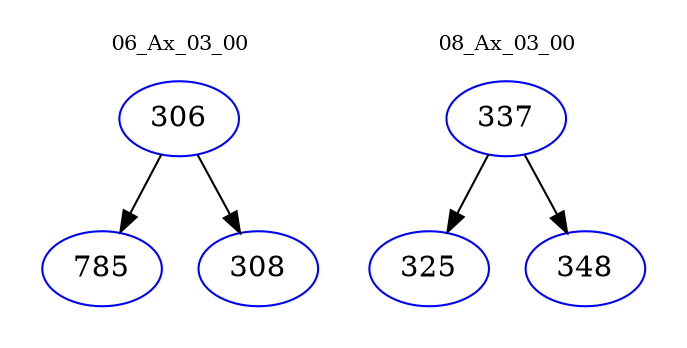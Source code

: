 digraph{
subgraph cluster_0 {
color = white
label = "06_Ax_03_00";
fontsize=10;
T0_306 [label="306", color="blue"]
T0_306 -> T0_785 [color="black"]
T0_785 [label="785", color="blue"]
T0_306 -> T0_308 [color="black"]
T0_308 [label="308", color="blue"]
}
subgraph cluster_1 {
color = white
label = "08_Ax_03_00";
fontsize=10;
T1_337 [label="337", color="blue"]
T1_337 -> T1_325 [color="black"]
T1_325 [label="325", color="blue"]
T1_337 -> T1_348 [color="black"]
T1_348 [label="348", color="blue"]
}
}

